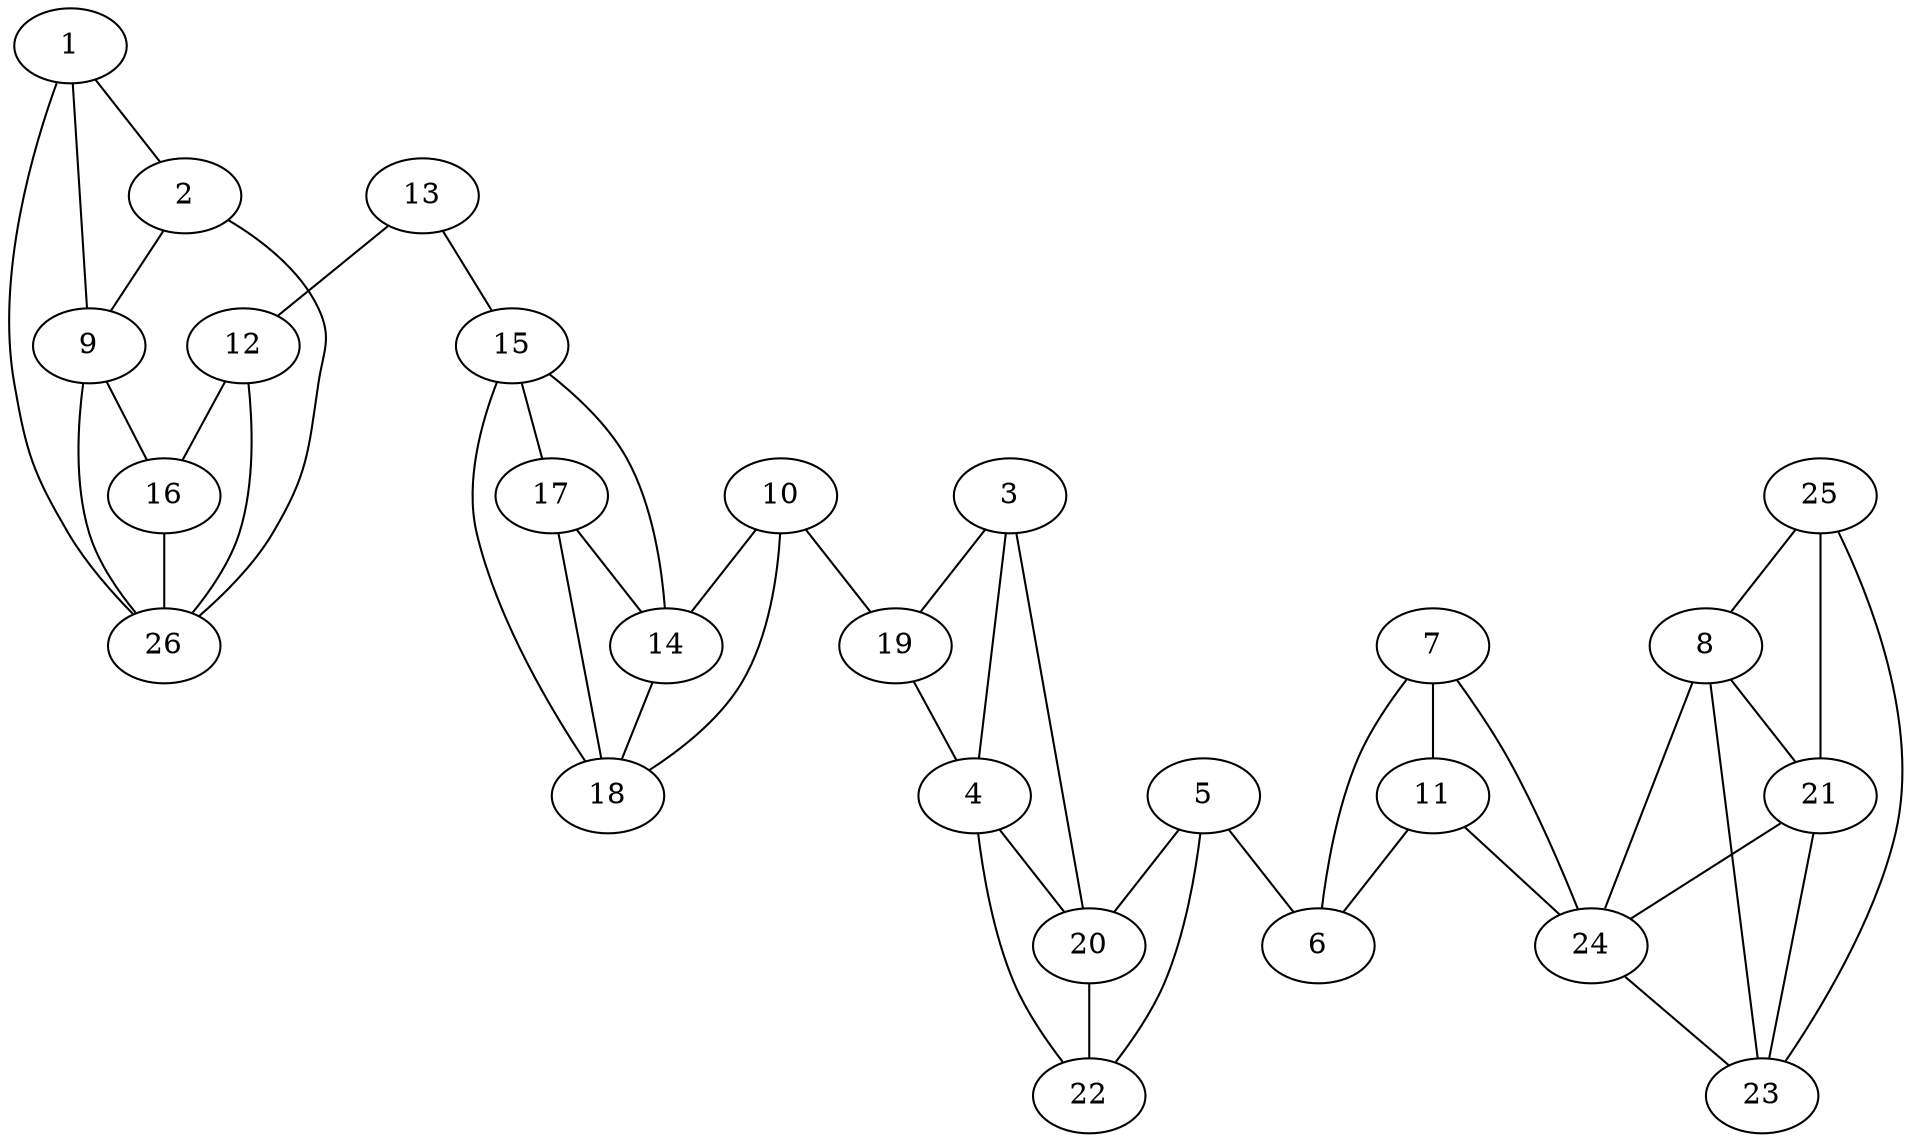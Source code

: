 graph pdb1fr4 {
	1	 [aaLength=5,
		sequence=HWHKD,
		type=0];
	2	 [aaLength=6,
		sequence=FPIAKG,
		type=0];
	1 -- 2	 [distance0="7.422671",
		frequency=1,
		type0=1];
	9	 [aaLength=2,
		sequence=DI,
		type=1];
	1 -- 9	 [distance0="20.03048",
		frequency=1,
		type0=2];
	26	 [aaLength=2,
		sequence=KY,
		type=1];
	1 -- 26	 [distance0="26.23395",
		frequency=1,
		type0=3];
	2 -- 9	 [distance0="14.27097",
		distance1="6.0",
		frequency=2,
		type0=2,
		type1=4];
	2 -- 26	 [distance0="20.51001",
		frequency=1,
		type0=3];
	3	 [aaLength=3,
		sequence=YGD,
		type=0];
	4	 [aaLength=6,
		sequence=FGKAVQ,
		type=0];
	3 -- 4	 [distance0="7.235828",
		distance1="0.0",
		frequency=2,
		type0=1,
		type1=5];
	19	 [aaLength=9,
		sequence=AELHLVHWN,
		type=1];
	3 -- 19	 [distance0="23.23215",
		frequency=1,
		type0=2];
	20	 [aaLength=10,
		sequence=AVLGIFLKVG,
		type=1];
	3 -- 20	 [distance0="24.7938",
		frequency=1,
		type0=3];
	4 -- 20	 [distance0="18.75003",
		frequency=1,
		type0=2];
	5	 [aaLength=9,
		sequence=PGLQKVVDV,
		type=0];
	6	 [aaLength=6,
		sequence=LDSIKT,
		type=0];
	5 -- 6	 [distance0="13.36401",
		distance1="0.0",
		frequency=2,
		type0=1,
		type1=5];
	5 -- 20	 [distance0="24.684",
		frequency=1,
		type0=2];
	22	 [aaLength=10,
		sequence=AVLGIFLKVG,
		type=1];
	5 -- 22	 [distance0="24.684",
		frequency=1,
		type0=3];
	7	 [aaLength=6,
		sequence=PRGLLP,
		type=0];
	7 -- 6	 [distance0="22.87475",
		frequency=1,
		type0=1];
	11	 [aaLength=3,
		sequence=ADF,
		type=1];
	7 -- 11	 [distance0="24.68634",
		frequency=1,
		type0=2];
	24	 [aaLength=6,
		sequence=WTYPGS,
		type=1];
	7 -- 24	 [distance0="26.10393",
		distance1="5.0",
		frequency=2,
		type0=3,
		type1=4];
	8	 [aaLength=9,
		sequence=SEQVLKFRK,
		type=0];
	21	 [aaLength=3,
		sequence=SVS,
		type=1];
	8 -- 21	 [distance0="19.29057",
		frequency=1,
		type0=1];
	23	 [aaLength=6,
		sequence=TWIVLK,
		type=1];
	8 -- 23	 [distance0="22.51946",
		frequency=1,
		type0=2];
	8 -- 24	 [distance0="33.86925",
		frequency=1,
		type0=3];
	16	 [aaLength=4,
		sequence=LSVS,
		type=1];
	9 -- 16	 [distance0="15.0",
		frequency=1,
		type0=3];
	9 -- 26	 [distance0="7.0",
		distance1="5.0",
		frequency=2,
		type0=1,
		type1=4];
	10	 [aaLength=2,
		sequence=TV,
		type=1];
	14	 [aaLength=10,
		sequence=YRLIQIHMHV,
		type=1];
	10 -- 14	 [distance0="20.0",
		frequency=1,
		type0=2];
	18	 [aaLength=10,
		sequence=YRLIQIHMHV,
		type=1];
	10 -- 18	 [distance0="20.0",
		frequency=1,
		type0=3];
	10 -- 19	 [distance0="8.0",
		distance1="6.0",
		frequency=2,
		type0=1,
		type1=4];
	11 -- 6	 [distance0="15.29964",
		frequency=1,
		type0=1];
	11 -- 24	 [distance0="18.0",
		frequency=1,
		type0=2];
	12	 [aaLength=6,
		sequence=SLRILN,
		type=1];
	12 -- 16	 [distance0="9.0",
		frequency=1,
		type0=1];
	12 -- 26	 [distance0="17.0",
		frequency=1,
		type0=3];
	13	 [aaLength=5,
		sequence=FNVEF,
		type=1];
	13 -- 12	 [distance0="10.0",
		frequency=1,
		type0=1];
	15	 [aaLength=4,
		sequence=VLKG,
		type=1];
	13 -- 15	 [distance0="12.0",
		distance1="7.0",
		frequency=2,
		type0=2,
		type1=4];
	14 -- 15	 [distance0="10.0",
		frequency=1,
		type0=2];
	14 -- 18	 [distance0="0.0",
		frequency=1,
		type0=1];
	17	 [aaLength=4,
		sequence=VLKG,
		type=1];
	15 -- 17	 [distance0="0.0",
		distance1="0.0",
		frequency=2,
		type0=1,
		type1=5];
	16 -- 26	 [distance0="8.0",
		frequency=1,
		type0=1];
	17 -- 14	 [distance0="10.0",
		frequency=1,
		type0=2];
	17 -- 18	 [distance0="10.0",
		distance1="6.0",
		frequency=2,
		type0=3,
		type1=4];
	18 -- 15	 [distance0="10.0",
		frequency=1,
		type0=2];
	19 -- 4	 [distance0="20.65342",
		frequency=1,
		type0=2];
	20 -- 22	 [distance0="0.0",
		frequency=1,
		type0=1];
	21 -- 23	 [distance0="9.0",
		frequency=1,
		type0=1];
	21 -- 24	 [distance0="25.0",
		frequency=1,
		type0=3];
	22 -- 4	 [distance0="18.75003",
		frequency=1,
		type0=2];
	24 -- 23	 [distance0="16.0",
		distance1="10.0",
		frequency=2,
		type0=1,
		type1=4];
	25	 [aaLength=2,
		sequence=AS,
		type=1];
	25 -- 8	 [distance0="42.51031",
		frequency=1,
		type0=2];
	25 -- 21	 [distance0="41.0",
		frequency=1,
		type0=1];
	25 -- 23	 [distance0="50.0",
		frequency=1,
		type0=3];
}
